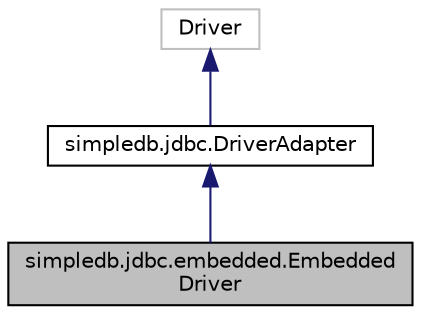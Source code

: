 digraph "simpledb.jdbc.embedded.EmbeddedDriver"
{
  edge [fontname="Helvetica",fontsize="10",labelfontname="Helvetica",labelfontsize="10"];
  node [fontname="Helvetica",fontsize="10",shape=record];
  Node3 [label="simpledb.jdbc.embedded.Embedded\lDriver",height=0.2,width=0.4,color="black", fillcolor="grey75", style="filled", fontcolor="black"];
  Node4 -> Node3 [dir="back",color="midnightblue",fontsize="10",style="solid",fontname="Helvetica"];
  Node4 [label="simpledb.jdbc.DriverAdapter",height=0.2,width=0.4,color="black", fillcolor="white", style="filled",URL="$classsimpledb_1_1jdbc_1_1DriverAdapter.html"];
  Node5 -> Node4 [dir="back",color="midnightblue",fontsize="10",style="solid",fontname="Helvetica"];
  Node5 [label="Driver",height=0.2,width=0.4,color="grey75", fillcolor="white", style="filled"];
}
